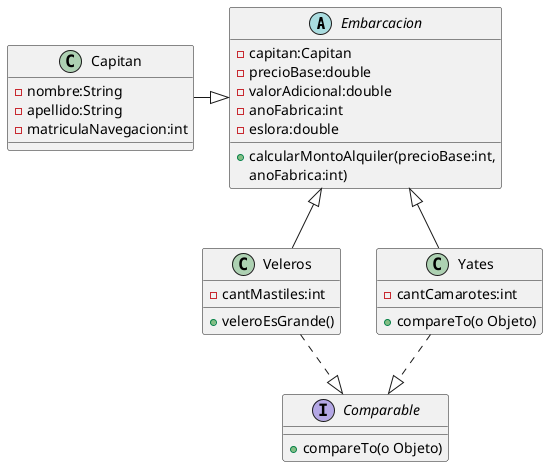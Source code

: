 @startuml
'https://plantuml.com/sequence-diagram

abstract class Embarcacion {
-capitan:Capitan
-precioBase:double
-valorAdicional:double
-anoFabrica:int
-eslora:double
+calcularMontoAlquiler(precioBase:int,
anoFabrica:int)
}

class Capitan {
-nombre:String
-apellido:String
-matriculaNavegacion:int
}
Capitan -r-|> Embarcacion

class Veleros {
-cantMastiles:int
+veleroEsGrande()
}
Veleros -u-|> Embarcacion

class Yates {
-cantCamarotes:int
+compareTo(o Objeto)
}
Yates -u-|> Embarcacion

Veleros ..|> Comparable
Yates ..|> Comparable
interface Comparable {
+compareTo(o Objeto)
}
@enduml
